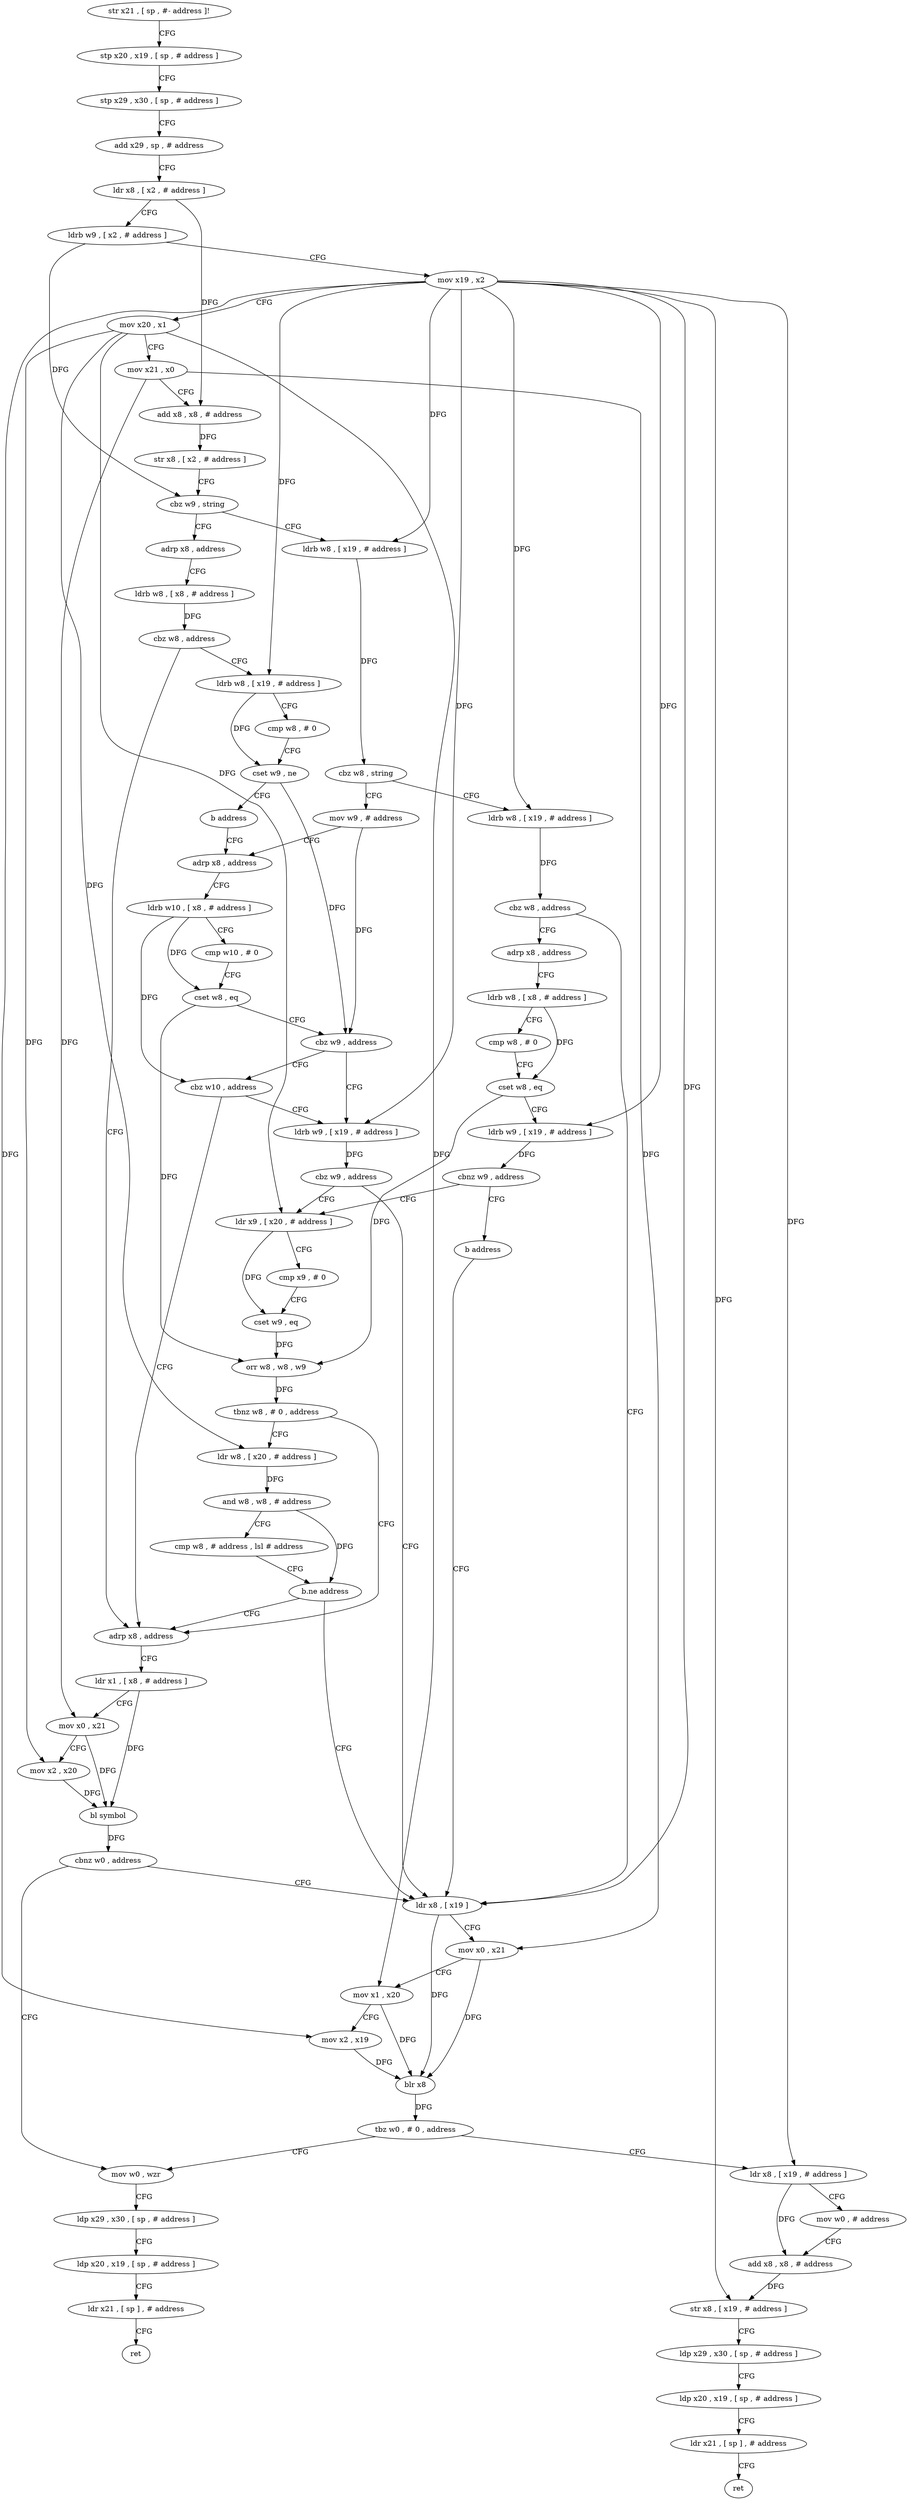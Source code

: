 digraph "func" {
"4235376" [label = "str x21 , [ sp , #- address ]!" ]
"4235380" [label = "stp x20 , x19 , [ sp , # address ]" ]
"4235384" [label = "stp x29 , x30 , [ sp , # address ]" ]
"4235388" [label = "add x29 , sp , # address" ]
"4235392" [label = "ldr x8 , [ x2 , # address ]" ]
"4235396" [label = "ldrb w9 , [ x2 , # address ]" ]
"4235400" [label = "mov x19 , x2" ]
"4235404" [label = "mov x20 , x1" ]
"4235408" [label = "mov x21 , x0" ]
"4235412" [label = "add x8 , x8 , # address" ]
"4235416" [label = "str x8 , [ x2 , # address ]" ]
"4235420" [label = "cbz w9 , string" ]
"4235452" [label = "ldrb w8 , [ x19 , # address ]" ]
"4235424" [label = "adrp x8 , address" ]
"4235456" [label = "cbz w8 , string" ]
"4235632" [label = "ldrb w8 , [ x19 , # address ]" ]
"4235460" [label = "mov w9 , # address" ]
"4235428" [label = "ldrb w8 , [ x8 , # address ]" ]
"4235432" [label = "cbz w8 , address" ]
"4235532" [label = "adrp x8 , address" ]
"4235436" [label = "ldrb w8 , [ x19 , # address ]" ]
"4235636" [label = "cbz w8 , address" ]
"4235556" [label = "ldr x8 , [ x19 ]" ]
"4235640" [label = "adrp x8 , address" ]
"4235464" [label = "adrp x8 , address" ]
"4235536" [label = "ldr x1 , [ x8 , # address ]" ]
"4235540" [label = "mov x0 , x21" ]
"4235544" [label = "mov x2 , x20" ]
"4235548" [label = "bl symbol" ]
"4235552" [label = "cbnz w0 , address" ]
"4235612" [label = "mov w0 , wzr" ]
"4235440" [label = "cmp w8 , # 0" ]
"4235444" [label = "cset w9 , ne" ]
"4235448" [label = "b address" ]
"4235560" [label = "mov x0 , x21" ]
"4235564" [label = "mov x1 , x20" ]
"4235568" [label = "mov x2 , x19" ]
"4235572" [label = "blr x8" ]
"4235576" [label = "tbz w0 , # 0 , address" ]
"4235580" [label = "ldr x8 , [ x19 , # address ]" ]
"4235644" [label = "ldrb w8 , [ x8 , # address ]" ]
"4235648" [label = "cmp w8 , # 0" ]
"4235652" [label = "cset w8 , eq" ]
"4235656" [label = "ldrb w9 , [ x19 , # address ]" ]
"4235660" [label = "cbnz w9 , address" ]
"4235496" [label = "ldr x9 , [ x20 , # address ]" ]
"4235664" [label = "b address" ]
"4235488" [label = "ldrb w9 , [ x19 , # address ]" ]
"4235492" [label = "cbz w9 , address" ]
"4235484" [label = "cbz w10 , address" ]
"4235616" [label = "ldp x29 , x30 , [ sp , # address ]" ]
"4235620" [label = "ldp x20 , x19 , [ sp , # address ]" ]
"4235624" [label = "ldr x21 , [ sp ] , # address" ]
"4235628" [label = "ret" ]
"4235468" [label = "ldrb w10 , [ x8 , # address ]" ]
"4235472" [label = "cmp w10 , # 0" ]
"4235476" [label = "cset w8 , eq" ]
"4235480" [label = "cbz w9 , address" ]
"4235584" [label = "mov w0 , # address" ]
"4235588" [label = "add x8 , x8 , # address" ]
"4235592" [label = "str x8 , [ x19 , # address ]" ]
"4235596" [label = "ldp x29 , x30 , [ sp , # address ]" ]
"4235600" [label = "ldp x20 , x19 , [ sp , # address ]" ]
"4235604" [label = "ldr x21 , [ sp ] , # address" ]
"4235608" [label = "ret" ]
"4235500" [label = "cmp x9 , # 0" ]
"4235504" [label = "cset w9 , eq" ]
"4235508" [label = "orr w8 , w8 , w9" ]
"4235512" [label = "tbnz w8 , # 0 , address" ]
"4235516" [label = "ldr w8 , [ x20 , # address ]" ]
"4235520" [label = "and w8 , w8 , # address" ]
"4235524" [label = "cmp w8 , # address , lsl # address" ]
"4235528" [label = "b.ne address" ]
"4235376" -> "4235380" [ label = "CFG" ]
"4235380" -> "4235384" [ label = "CFG" ]
"4235384" -> "4235388" [ label = "CFG" ]
"4235388" -> "4235392" [ label = "CFG" ]
"4235392" -> "4235396" [ label = "CFG" ]
"4235392" -> "4235412" [ label = "DFG" ]
"4235396" -> "4235400" [ label = "CFG" ]
"4235396" -> "4235420" [ label = "DFG" ]
"4235400" -> "4235404" [ label = "CFG" ]
"4235400" -> "4235452" [ label = "DFG" ]
"4235400" -> "4235632" [ label = "DFG" ]
"4235400" -> "4235436" [ label = "DFG" ]
"4235400" -> "4235556" [ label = "DFG" ]
"4235400" -> "4235568" [ label = "DFG" ]
"4235400" -> "4235580" [ label = "DFG" ]
"4235400" -> "4235592" [ label = "DFG" ]
"4235400" -> "4235656" [ label = "DFG" ]
"4235400" -> "4235488" [ label = "DFG" ]
"4235404" -> "4235408" [ label = "CFG" ]
"4235404" -> "4235544" [ label = "DFG" ]
"4235404" -> "4235564" [ label = "DFG" ]
"4235404" -> "4235496" [ label = "DFG" ]
"4235404" -> "4235516" [ label = "DFG" ]
"4235408" -> "4235412" [ label = "CFG" ]
"4235408" -> "4235540" [ label = "DFG" ]
"4235408" -> "4235560" [ label = "DFG" ]
"4235412" -> "4235416" [ label = "DFG" ]
"4235416" -> "4235420" [ label = "CFG" ]
"4235420" -> "4235452" [ label = "CFG" ]
"4235420" -> "4235424" [ label = "CFG" ]
"4235452" -> "4235456" [ label = "DFG" ]
"4235424" -> "4235428" [ label = "CFG" ]
"4235456" -> "4235632" [ label = "CFG" ]
"4235456" -> "4235460" [ label = "CFG" ]
"4235632" -> "4235636" [ label = "DFG" ]
"4235460" -> "4235464" [ label = "CFG" ]
"4235460" -> "4235480" [ label = "DFG" ]
"4235428" -> "4235432" [ label = "DFG" ]
"4235432" -> "4235532" [ label = "CFG" ]
"4235432" -> "4235436" [ label = "CFG" ]
"4235532" -> "4235536" [ label = "CFG" ]
"4235436" -> "4235440" [ label = "CFG" ]
"4235436" -> "4235444" [ label = "DFG" ]
"4235636" -> "4235556" [ label = "CFG" ]
"4235636" -> "4235640" [ label = "CFG" ]
"4235556" -> "4235560" [ label = "CFG" ]
"4235556" -> "4235572" [ label = "DFG" ]
"4235640" -> "4235644" [ label = "CFG" ]
"4235464" -> "4235468" [ label = "CFG" ]
"4235536" -> "4235540" [ label = "CFG" ]
"4235536" -> "4235548" [ label = "DFG" ]
"4235540" -> "4235544" [ label = "CFG" ]
"4235540" -> "4235548" [ label = "DFG" ]
"4235544" -> "4235548" [ label = "DFG" ]
"4235548" -> "4235552" [ label = "DFG" ]
"4235552" -> "4235612" [ label = "CFG" ]
"4235552" -> "4235556" [ label = "CFG" ]
"4235612" -> "4235616" [ label = "CFG" ]
"4235440" -> "4235444" [ label = "CFG" ]
"4235444" -> "4235448" [ label = "CFG" ]
"4235444" -> "4235480" [ label = "DFG" ]
"4235448" -> "4235464" [ label = "CFG" ]
"4235560" -> "4235564" [ label = "CFG" ]
"4235560" -> "4235572" [ label = "DFG" ]
"4235564" -> "4235568" [ label = "CFG" ]
"4235564" -> "4235572" [ label = "DFG" ]
"4235568" -> "4235572" [ label = "DFG" ]
"4235572" -> "4235576" [ label = "DFG" ]
"4235576" -> "4235612" [ label = "CFG" ]
"4235576" -> "4235580" [ label = "CFG" ]
"4235580" -> "4235584" [ label = "CFG" ]
"4235580" -> "4235588" [ label = "DFG" ]
"4235644" -> "4235648" [ label = "CFG" ]
"4235644" -> "4235652" [ label = "DFG" ]
"4235648" -> "4235652" [ label = "CFG" ]
"4235652" -> "4235656" [ label = "CFG" ]
"4235652" -> "4235508" [ label = "DFG" ]
"4235656" -> "4235660" [ label = "DFG" ]
"4235660" -> "4235496" [ label = "CFG" ]
"4235660" -> "4235664" [ label = "CFG" ]
"4235496" -> "4235500" [ label = "CFG" ]
"4235496" -> "4235504" [ label = "DFG" ]
"4235664" -> "4235556" [ label = "CFG" ]
"4235488" -> "4235492" [ label = "DFG" ]
"4235492" -> "4235556" [ label = "CFG" ]
"4235492" -> "4235496" [ label = "CFG" ]
"4235484" -> "4235532" [ label = "CFG" ]
"4235484" -> "4235488" [ label = "CFG" ]
"4235616" -> "4235620" [ label = "CFG" ]
"4235620" -> "4235624" [ label = "CFG" ]
"4235624" -> "4235628" [ label = "CFG" ]
"4235468" -> "4235472" [ label = "CFG" ]
"4235468" -> "4235476" [ label = "DFG" ]
"4235468" -> "4235484" [ label = "DFG" ]
"4235472" -> "4235476" [ label = "CFG" ]
"4235476" -> "4235480" [ label = "CFG" ]
"4235476" -> "4235508" [ label = "DFG" ]
"4235480" -> "4235488" [ label = "CFG" ]
"4235480" -> "4235484" [ label = "CFG" ]
"4235584" -> "4235588" [ label = "CFG" ]
"4235588" -> "4235592" [ label = "DFG" ]
"4235592" -> "4235596" [ label = "CFG" ]
"4235596" -> "4235600" [ label = "CFG" ]
"4235600" -> "4235604" [ label = "CFG" ]
"4235604" -> "4235608" [ label = "CFG" ]
"4235500" -> "4235504" [ label = "CFG" ]
"4235504" -> "4235508" [ label = "DFG" ]
"4235508" -> "4235512" [ label = "DFG" ]
"4235512" -> "4235532" [ label = "CFG" ]
"4235512" -> "4235516" [ label = "CFG" ]
"4235516" -> "4235520" [ label = "DFG" ]
"4235520" -> "4235524" [ label = "CFG" ]
"4235520" -> "4235528" [ label = "DFG" ]
"4235524" -> "4235528" [ label = "CFG" ]
"4235528" -> "4235556" [ label = "CFG" ]
"4235528" -> "4235532" [ label = "CFG" ]
}
